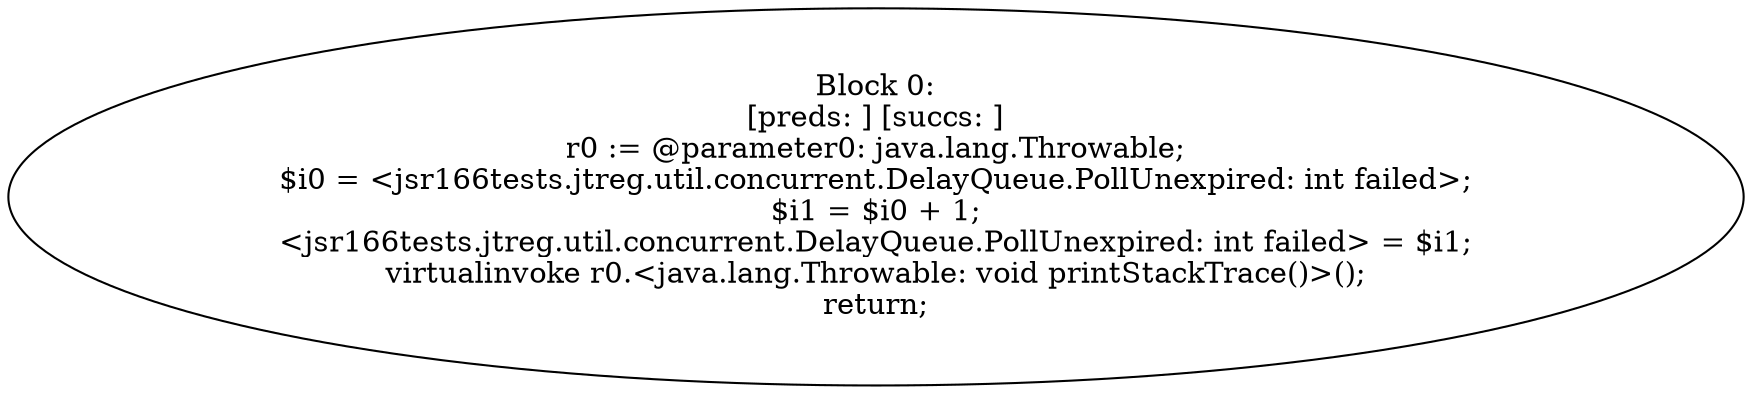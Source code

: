 digraph "unitGraph" {
    "Block 0:
[preds: ] [succs: ]
r0 := @parameter0: java.lang.Throwable;
$i0 = <jsr166tests.jtreg.util.concurrent.DelayQueue.PollUnexpired: int failed>;
$i1 = $i0 + 1;
<jsr166tests.jtreg.util.concurrent.DelayQueue.PollUnexpired: int failed> = $i1;
virtualinvoke r0.<java.lang.Throwable: void printStackTrace()>();
return;
"
}
